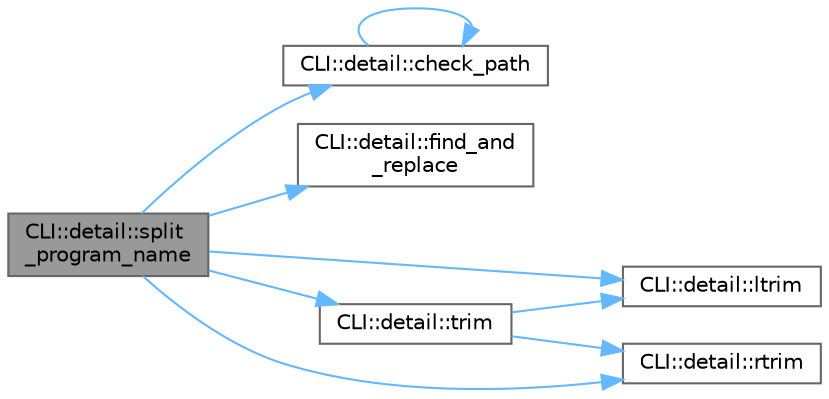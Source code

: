 digraph "CLI::detail::split_program_name"
{
 // LATEX_PDF_SIZE
  bgcolor="transparent";
  edge [fontname=Helvetica,fontsize=10,labelfontname=Helvetica,labelfontsize=10];
  node [fontname=Helvetica,fontsize=10,shape=box,height=0.2,width=0.4];
  rankdir="LR";
  Node1 [id="Node000001",label="CLI::detail::split\l_program_name",height=0.2,width=0.4,color="gray40", fillcolor="grey60", style="filled", fontcolor="black",tooltip=" "];
  Node1 -> Node2 [id="edge9_Node000001_Node000002",color="steelblue1",style="solid",tooltip=" "];
  Node2 [id="Node000002",label="CLI::detail::check_path",height=0.2,width=0.4,color="grey40", fillcolor="white", style="filled",URL="$namespace_c_l_i_1_1detail.html#a9d6a99a70cd7768c33301278e406ab90",tooltip="get the type of the path from a file name"];
  Node2 -> Node2 [id="edge10_Node000002_Node000002",color="steelblue1",style="solid",tooltip=" "];
  Node1 -> Node3 [id="edge11_Node000001_Node000003",color="steelblue1",style="solid",tooltip=" "];
  Node3 [id="Node000003",label="CLI::detail::find_and\l_replace",height=0.2,width=0.4,color="grey40", fillcolor="white", style="filled",URL="$namespace_c_l_i_1_1detail.html#a3a6f02fe2f8386503a6c6b2920922d4e",tooltip="Find and replace a substring with another substring"];
  Node1 -> Node4 [id="edge12_Node000001_Node000004",color="steelblue1",style="solid",tooltip=" "];
  Node4 [id="Node000004",label="CLI::detail::ltrim",height=0.2,width=0.4,color="grey40", fillcolor="white", style="filled",URL="$namespace_c_l_i_1_1detail.html#a603eeabf0b2663fa405871b8318c1507",tooltip="Trim whitespace from left of string"];
  Node1 -> Node5 [id="edge13_Node000001_Node000005",color="steelblue1",style="solid",tooltip=" "];
  Node5 [id="Node000005",label="CLI::detail::rtrim",height=0.2,width=0.4,color="grey40", fillcolor="white", style="filled",URL="$namespace_c_l_i_1_1detail.html#aef3c5cc699d323f04f21cc1c124e772e",tooltip="Trim whitespace from right of string"];
  Node1 -> Node6 [id="edge14_Node000001_Node000006",color="steelblue1",style="solid",tooltip=" "];
  Node6 [id="Node000006",label="CLI::detail::trim",height=0.2,width=0.4,color="grey40", fillcolor="white", style="filled",URL="$namespace_c_l_i_1_1detail.html#a621323632158048f6168deacc432b838",tooltip="Trim whitespace from string"];
  Node6 -> Node4 [id="edge15_Node000006_Node000004",color="steelblue1",style="solid",tooltip=" "];
  Node6 -> Node5 [id="edge16_Node000006_Node000005",color="steelblue1",style="solid",tooltip=" "];
}
